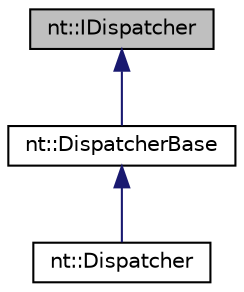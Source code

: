 digraph "nt::IDispatcher"
{
  edge [fontname="Helvetica",fontsize="10",labelfontname="Helvetica",labelfontsize="10"];
  node [fontname="Helvetica",fontsize="10",shape=record];
  Node1 [label="nt::IDispatcher",height=0.2,width=0.4,color="black", fillcolor="grey75", style="filled", fontcolor="black"];
  Node1 -> Node2 [dir="back",color="midnightblue",fontsize="10",style="solid",fontname="Helvetica"];
  Node2 [label="nt::DispatcherBase",height=0.2,width=0.4,color="black", fillcolor="white", style="filled",URL="$classnt_1_1DispatcherBase.html"];
  Node2 -> Node3 [dir="back",color="midnightblue",fontsize="10",style="solid",fontname="Helvetica"];
  Node3 [label="nt::Dispatcher",height=0.2,width=0.4,color="black", fillcolor="white", style="filled",URL="$classnt_1_1Dispatcher.html"];
}
